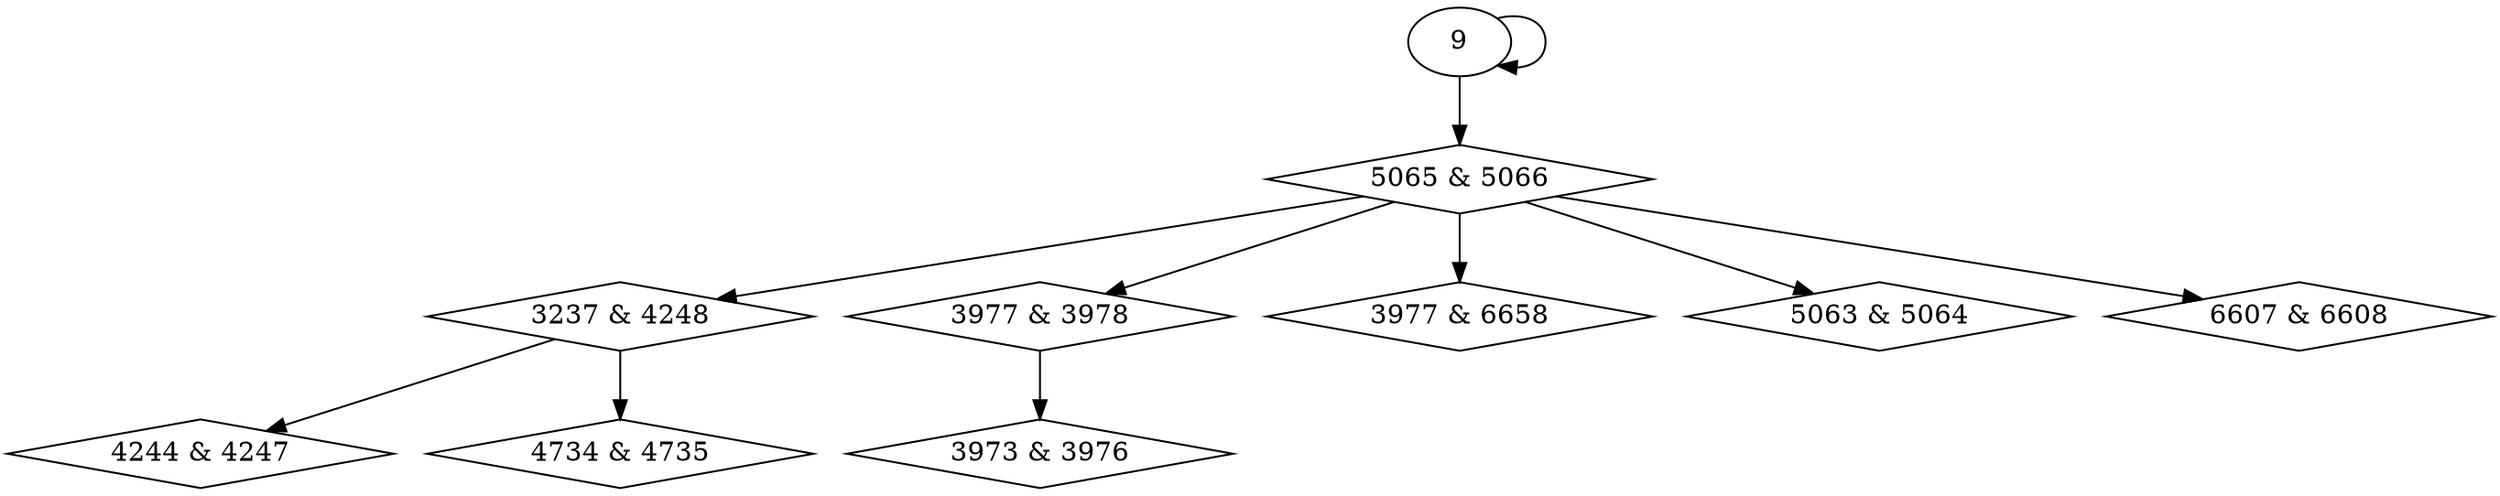 digraph {
0 [label = "3237 & 4248", shape = diamond];
1 [label = "3973 & 3976", shape = diamond];
2 [label = "3977 & 3978", shape = diamond];
3 [label = "3977 & 6658", shape = diamond];
4 [label = "4244 & 4247", shape = diamond];
5 [label = "4734 & 4735", shape = diamond];
6 [label = "5063 & 5064", shape = diamond];
7 [label = "5065 & 5066", shape = diamond];
8 [label = "6607 & 6608", shape = diamond];
7 -> 0;
2 -> 1;
7 -> 2;
7 -> 3;
0 -> 4;
0 -> 5;
7 -> 6;
9 -> 7;
7 -> 8;
9 -> 9;
}
